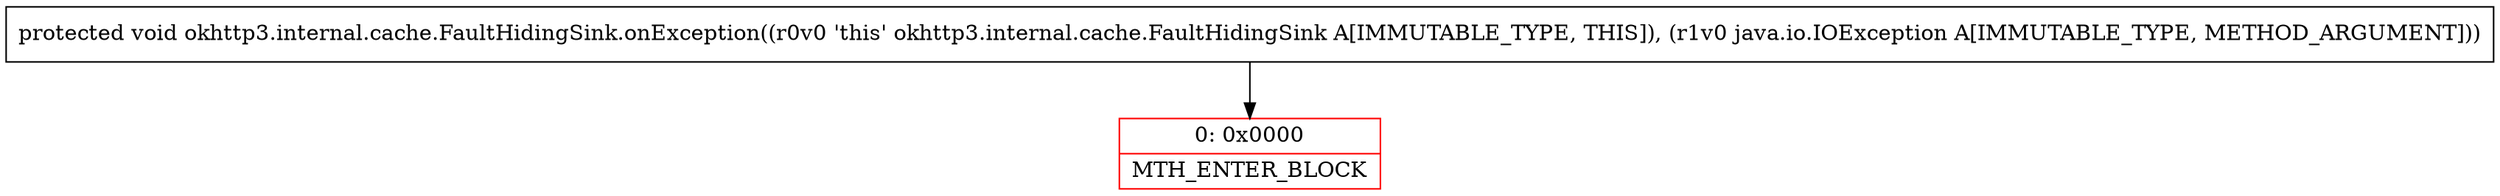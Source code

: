 digraph "CFG forokhttp3.internal.cache.FaultHidingSink.onException(Ljava\/io\/IOException;)V" {
subgraph cluster_Region_33563187 {
label = "R(0)";
node [shape=record,color=blue];
}
Node_0 [shape=record,color=red,label="{0\:\ 0x0000|MTH_ENTER_BLOCK\l}"];
MethodNode[shape=record,label="{protected void okhttp3.internal.cache.FaultHidingSink.onException((r0v0 'this' okhttp3.internal.cache.FaultHidingSink A[IMMUTABLE_TYPE, THIS]), (r1v0 java.io.IOException A[IMMUTABLE_TYPE, METHOD_ARGUMENT])) }"];
MethodNode -> Node_0;
}


